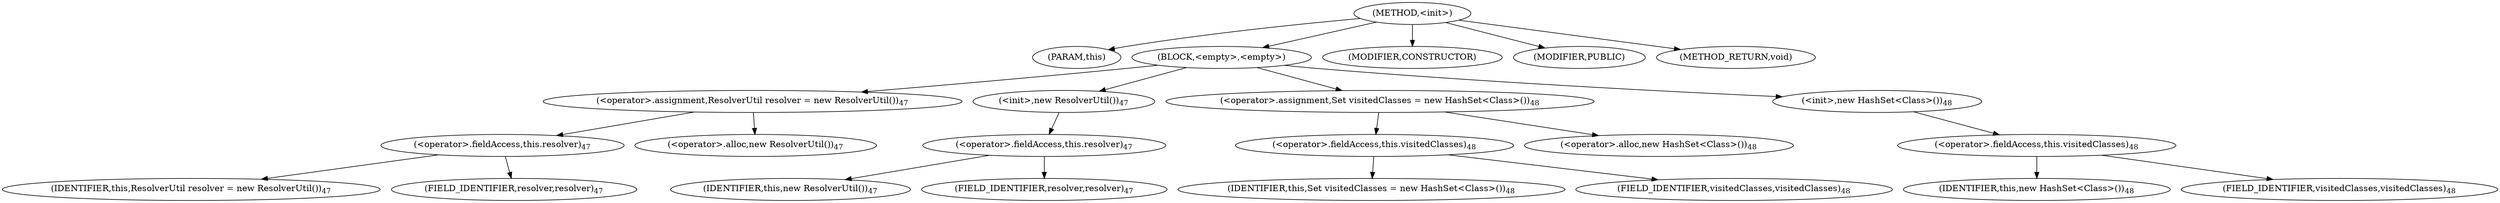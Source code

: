 digraph "&lt;init&gt;" {  
"511" [label = <(METHOD,&lt;init&gt;)> ]
"512" [label = <(PARAM,this)> ]
"513" [label = <(BLOCK,&lt;empty&gt;,&lt;empty&gt;)> ]
"514" [label = <(&lt;operator&gt;.assignment,ResolverUtil resolver = new ResolverUtil())<SUB>47</SUB>> ]
"515" [label = <(&lt;operator&gt;.fieldAccess,this.resolver)<SUB>47</SUB>> ]
"516" [label = <(IDENTIFIER,this,ResolverUtil resolver = new ResolverUtil())<SUB>47</SUB>> ]
"517" [label = <(FIELD_IDENTIFIER,resolver,resolver)<SUB>47</SUB>> ]
"518" [label = <(&lt;operator&gt;.alloc,new ResolverUtil())<SUB>47</SUB>> ]
"519" [label = <(&lt;init&gt;,new ResolverUtil())<SUB>47</SUB>> ]
"520" [label = <(&lt;operator&gt;.fieldAccess,this.resolver)<SUB>47</SUB>> ]
"521" [label = <(IDENTIFIER,this,new ResolverUtil())<SUB>47</SUB>> ]
"522" [label = <(FIELD_IDENTIFIER,resolver,resolver)<SUB>47</SUB>> ]
"523" [label = <(&lt;operator&gt;.assignment,Set visitedClasses = new HashSet&lt;Class&gt;())<SUB>48</SUB>> ]
"524" [label = <(&lt;operator&gt;.fieldAccess,this.visitedClasses)<SUB>48</SUB>> ]
"525" [label = <(IDENTIFIER,this,Set visitedClasses = new HashSet&lt;Class&gt;())<SUB>48</SUB>> ]
"526" [label = <(FIELD_IDENTIFIER,visitedClasses,visitedClasses)<SUB>48</SUB>> ]
"527" [label = <(&lt;operator&gt;.alloc,new HashSet&lt;Class&gt;())<SUB>48</SUB>> ]
"528" [label = <(&lt;init&gt;,new HashSet&lt;Class&gt;())<SUB>48</SUB>> ]
"529" [label = <(&lt;operator&gt;.fieldAccess,this.visitedClasses)<SUB>48</SUB>> ]
"530" [label = <(IDENTIFIER,this,new HashSet&lt;Class&gt;())<SUB>48</SUB>> ]
"531" [label = <(FIELD_IDENTIFIER,visitedClasses,visitedClasses)<SUB>48</SUB>> ]
"532" [label = <(MODIFIER,CONSTRUCTOR)> ]
"533" [label = <(MODIFIER,PUBLIC)> ]
"534" [label = <(METHOD_RETURN,void)> ]
  "511" -> "512" 
  "511" -> "513" 
  "511" -> "532" 
  "511" -> "533" 
  "511" -> "534" 
  "513" -> "514" 
  "513" -> "519" 
  "513" -> "523" 
  "513" -> "528" 
  "514" -> "515" 
  "514" -> "518" 
  "515" -> "516" 
  "515" -> "517" 
  "519" -> "520" 
  "520" -> "521" 
  "520" -> "522" 
  "523" -> "524" 
  "523" -> "527" 
  "524" -> "525" 
  "524" -> "526" 
  "528" -> "529" 
  "529" -> "530" 
  "529" -> "531" 
}
